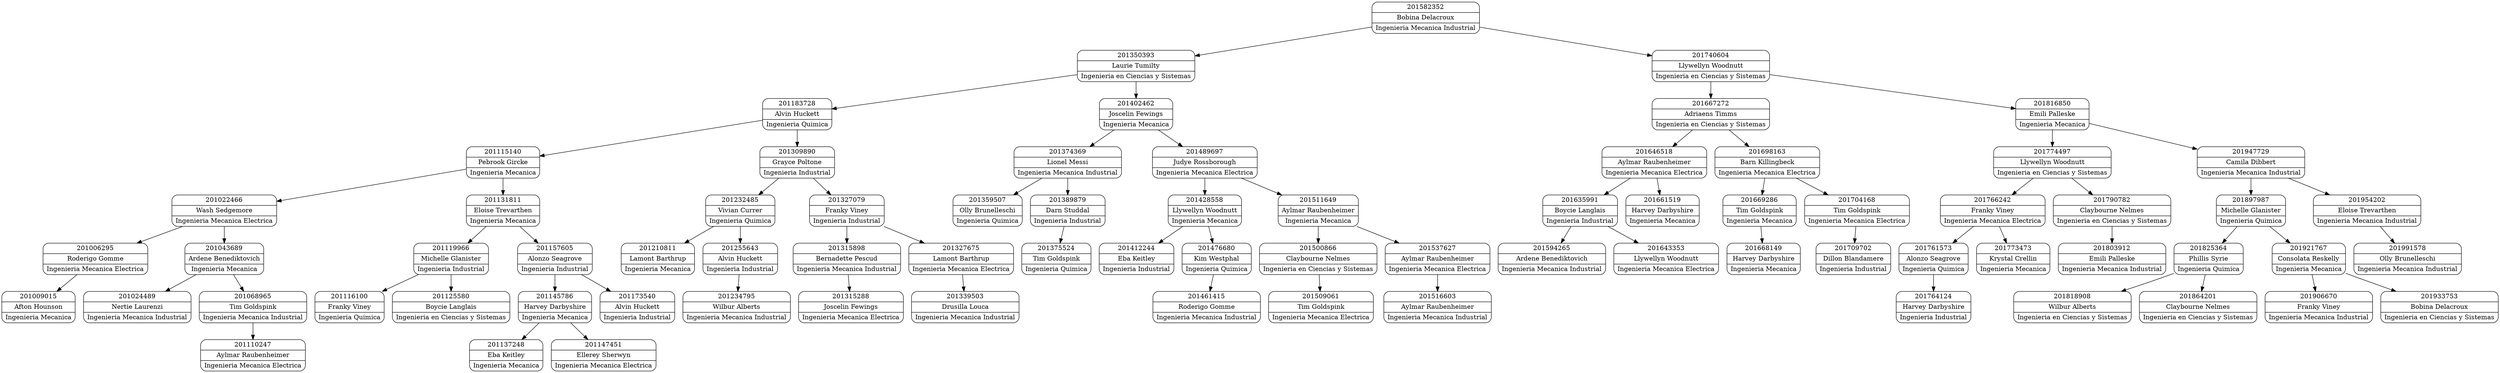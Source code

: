 digraph G{
node [shape=Mrecord];
"133335008338"[label="{201582352 | Bobina Delacroux | Ingenieria Mecanica Industrial}"];
"133335008338" -> "133335008380";
"133335008338" -> "133335011082";
"133335008380"[label="{201350393 | Laurie Tumilty | Ingenieria en Ciencias y Sistemas}"];
"133335008380" -> "133334999318";
"133335008380" -> "133335008428";
"133334999318"[label="{201183728 | Alvin Huckett | Ingenieria Quimica}"];
"133334999318" -> "133335008266";
"133334999318" -> "133335010801";
"133335008266"[label="{201115140 | Pebrook Gircke | Ingenieria Mecanica}"];
"133335008266" -> "133335012238";
"133335008266" -> "133335010627";
"133335012238"[label="{201022466 | Wash Sedgemore | Ingenieria Mecanica Electrica}"];
"133335012238" -> "133335012265";
"133335012238" -> "133335008470";
"133335012265"[label="{201006295 | Roderigo Gomme | Ingenieria Mecanica Electrica}"];
"133335012265" -> "133335012819";
"133335012819"[label="{201009015 | Afton Hounson | Ingenieria Mecanica}"];
"133335008470"[label="{201043689 | Ardene Benediktovich | Ingenieria Mecanica}"];
"133335008470" -> "133334986590";
"133335008470" -> "133335011807";
"133334986590"[label="{201024489 | Nertie Laurenzi | Ingenieria Mecanica Industrial}"];
"133335011807"[label="{201068965 | Tim Goldspink | Ingenieria Mecanica Industrial}"];
"133335011807" -> "133335013142";
"133335013142"[label="{201110247 | Aylmar Raubenheimer | Ingenieria Mecanica Electrica}"];
"133335010627"[label="{201131811 | Eloise Trevarthen | Ingenieria Mecanica}"];
"133335010627" -> "133335012328";
"133335010627" -> "133335012157";
"133335012328"[label="{201119966 | Michelle Glanister | Ingenieria Industrial}"];
"133335012328" -> "133335012262";
"133335012328" -> "133335013163";
"133335012262"[label="{201116100 | Franky Viney | Ingenieria Quimica}"];
"133335013163"[label="{201125580 | Boycie Langlais | Ingenieria en Ciencias y Sistemas}"];
"133335012157"[label="{201157605 | Alonzo Seagrove | Ingenieria Industrial}"];
"133335012157" -> "133335011765";
"133335012157" -> "133335010738";
"133335011765"[label="{201145786 | Harvey Darbyshire | Ingenieria Mecanica}"];
"133335011765" -> "133335012840";
"133335011765" -> "133335012630";
"133335012840"[label="{201137248 | Eba Keitley | Ingenieria Mecanica}"];
"133335012630"[label="{201147451 | Ellerey Sherwyn | Ingenieria Mecanica Electrica}"];
"133335010738"[label="{201173540 | Alvin Huckett | Ingenieria Industrial}"];
"133335010801"[label="{201309890 | Grayce Poltone | Ingenieria Industrial}"];
"133335010801" -> "133335010606";
"133335010801" -> "133335012750";
"133335010606"[label="{201232485 | Vivian Currer | Ingenieria Quimica}"];
"133335010606" -> "133335008272";
"133335010606" -> "133335010690";
"133335008272"[label="{201210811 | Lamont Barthrup | Ingenieria Mecanica}"];
"133335010690"[label="{201255643 | Alvin Huckett | Ingenieria Industrial}"];
"133335010690" -> "133335011292";
"133335011292"[label="{201234795 | Wilbur Alberts | Ingenieria Mecanica Industrial}"];
"133335012750"[label="{201327079 | Franky Viney | Ingenieria Industrial}"];
"133335012750" -> "133335008290";
"133335012750" -> "133335011166";
"133335008290"[label="{201315898 | Bernadette Pescud | Ingenieria Mecanica Industrial}"];
"133335008290" -> "133335013160";
"133335013160"[label="{201315288 | Joscelin Fewings | Ingenieria Mecanica Electrica}"];
"133335011166"[label="{201327675 | Lamont Barthrup | Ingenieria Mecanica Electrica}"];
"133335011166" -> "133335012837";
"133335012837"[label="{201339503 | Drusilla Louca | Ingenieria Mecanica Industrial}"];
"133335008428"[label="{201402462 | Joscelin Fewings | Ingenieria Mecanica}"];
"133335008428" -> "133335011597";
"133335008428" -> "133335008467";
"133335011597"[label="{201374369 | Lionel Messi | Ingenieria Mecanica Industrial}"];
"133335011597" -> "133335011229";
"133335011597" -> "133335011666";
"133335011229"[label="{201359507 | Olly Brunelleschi | Ingenieria Quimica}"];
"133335011666"[label="{201389879 | Darn Studdal | Ingenieria Industrial}"];
"133335011666" -> "133335011705";
"133335011705"[label="{201375524 | Tim Goldspink | Ingenieria Quimica}"];
"133335008467"[label="{201489697 | Judye Rossborough | Ingenieria Mecanica Electrica}"];
"133335008467" -> "133335011726";
"133335008467" -> "133335010669";
"133335011726"[label="{201428558 | Llywellyn Woodnutt | Ingenieria Mecanica}"];
"133335011726" -> "133335011271";
"133335011726" -> "133335010648";
"133335011271"[label="{201412244 | Eba Keitley | Ingenieria Industrial}"];
"133335010648"[label="{201476680 | Kim Westphal | Ingenieria Quimica}"];
"133335010648" -> "133335012774";
"133335012774"[label="{201461415 | Roderigo Gomme | Ingenieria Mecanica Industrial}"];
"133335010669"[label="{201511649 | Aylmar Raubenheimer | Ingenieria Mecanica}"];
"133335010669" -> "133335011208";
"133335010669" -> "133335011127";
"133335011208"[label="{201500866 | Claybourne Nelmes | Ingenieria en Ciencias y Sistemas}"];
"133335011208" -> "133335011810";
"133335011810"[label="{201509061 | Tim Goldspink | Ingenieria Mecanica Electrica}"];
"133335011127"[label="{201537627 | Aylmar Raubenheimer | Ingenieria Mecanica Electrica}"];
"133335011127" -> "133335012729";
"133335012729"[label="{201516603 | Aylmar Raubenheimer | Ingenieria Mecanica Industrial}"];
"133335011082"[label="{201740604 | Llywellyn Woodnutt | Ingenieria en Ciencias y Sistemas}"];
"133335011082" -> "133335012648";
"133335011082" -> "133335010585";
"133335012648"[label="{201667272 | Adriaens Timms | Ingenieria en Ciencias y Sistemas}"];
"133335012648" -> "133335011109";
"133335012648" -> "133335008401";
"133335011109"[label="{201646518 | Aylmar Raubenheimer | Ingenieria Mecanica Electrica}"];
"133335011109" -> "133335011669";
"133335011109" -> "133335010780";
"133335011669"[label="{201635991 | Boycie Langlais | Ingenieria Industrial}"];
"133335011669" -> "133335011319";
"133335011669" -> "133335008449";
"133335011319"[label="{201594265 | Ardene Benediktovich | Ingenieria Mecanica Industrial}"];
"133335008449"[label="{201643353 | Llywellyn Woodnutt | Ingenieria Mecanica Electrica}"];
"133335010780"[label="{201661519 | Harvey Darbyshire | Ingenieria Mecanica}"];
"133335008401"[label="{201698163 | Barn Killingbeck | Ingenieria Mecanica Electrica}"];
"133335008401" -> "133335012319";
"133335008401" -> "133335010759";
"133335012319"[label="{201669286 | Tim Goldspink | Ingenieria Mecanica}"];
"133335012319" -> "133335012687";
"133335012687"[label="{201668149 | Harvey Darbyshire | Ingenieria Mecanica}"];
"133335010759"[label="{201704168 | Tim Goldspink | Ingenieria Mecanica Electrica}"];
"133335010759" -> "133335011642";
"133335011642"[label="{201709702 | Dillon Blandamere | Ingenieria Industrial}"];
"133335010585"[label="{201816850 | Emili Palleske | Ingenieria Mecanica}"];
"133335010585" -> "133335011774";
"133335010585" -> "133335010711";
"133335011774"[label="{201774497 | Llywellyn Woodnutt | Ingenieria en Ciencias y Sistemas}"];
"133335011774" -> "133335011130";
"133335011774" -> "133335011600";
"133335011130"[label="{201766242 | Franky Viney | Ingenieria Mecanica Electrica}"];
"133335011130" -> "133335012136";
"133335011130" -> "133335012259";
"133335012136"[label="{201761573 | Alonzo Seagrove | Ingenieria Quimica}"];
"133335012136" -> "133335012708";
"133335012708"[label="{201764124 | Harvey Darbyshire | Ingenieria Industrial}"];
"133335012259"[label="{201773473 | Krystal Crellin | Ingenieria Mecanica}"];
"133335011600"[label="{201790782 | Claybourne Nelmes | Ingenieria en Ciencias y Sistemas}"];
"133335011600" -> "133335012139";
"133335012139"[label="{201803912 | Emili Palleske | Ingenieria Mecanica Industrial}"];
"133335010711"[label="{201947729 | Camila Dibbert | Ingenieria Mecanica Industrial}"];
"133335010711" -> "133335011187";
"133335010711" -> "133335011250";
"133335011187"[label="{201897987 | Michelle Glanister | Ingenieria Quimica}"];
"133335011187" -> "133335012217";
"133335011187" -> "133335012160";
"133335012217"[label="{201825364 | Phillis Syrie | Ingenieria Quimica}"];
"133335012217" -> "133335008506";
"133335012217" -> "133335012651";
"133335008506"[label="{201818908 | Wilbur Alberts | Ingenieria en Ciencias y Sistemas}"];
"133335012651"[label="{201864201 | Claybourne Nelmes | Ingenieria en Ciencias y Sistemas}"];
"133335012160"[label="{201921767 | Consolata Reskelly | Ingenieria Mecanica}"];
"133335012160" -> "133335012777";
"133335012160" -> "133335011723";
"133335012777"[label="{201906670 | Franky Viney | Ingenieria Mecanica Industrial}"];
"133335011723"[label="{201933753 | Bobina Delacroux | Ingenieria en Ciencias y Sistemas}"];
"133335011250"[label="{201954202 | Eloise Trevarthen | Ingenieria Mecanica Industrial}"];
"133335011250" -> "133335012112";
"133335012112"[label="{201991578 | Olly Brunelleschi | Ingenieria Mecanica Industrial}"];

}